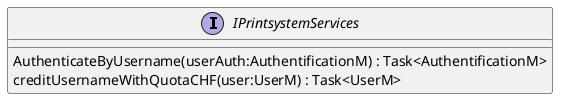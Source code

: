 @startuml
interface IPrintsystemServices {
    AuthenticateByUsername(userAuth:AuthentificationM) : Task<AuthentificationM>
    creditUsernameWithQuotaCHF(user:UserM) : Task<UserM>
}
@enduml
